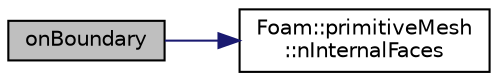 digraph "onBoundary"
{
  bgcolor="transparent";
  edge [fontname="Helvetica",fontsize="10",labelfontname="Helvetica",labelfontsize="10"];
  node [fontname="Helvetica",fontsize="10",shape=record];
  rankdir="LR";
  Node4128 [label="onBoundary",height=0.2,width=0.4,color="black", fillcolor="grey75", style="filled", fontcolor="black"];
  Node4128 -> Node4129 [color="midnightblue",fontsize="10",style="solid",fontname="Helvetica"];
  Node4129 [label="Foam::primitiveMesh\l::nInternalFaces",height=0.2,width=0.4,color="black",URL="$a28685.html#aa6c7965af1f30d16d9125deb981cbdb0"];
}

